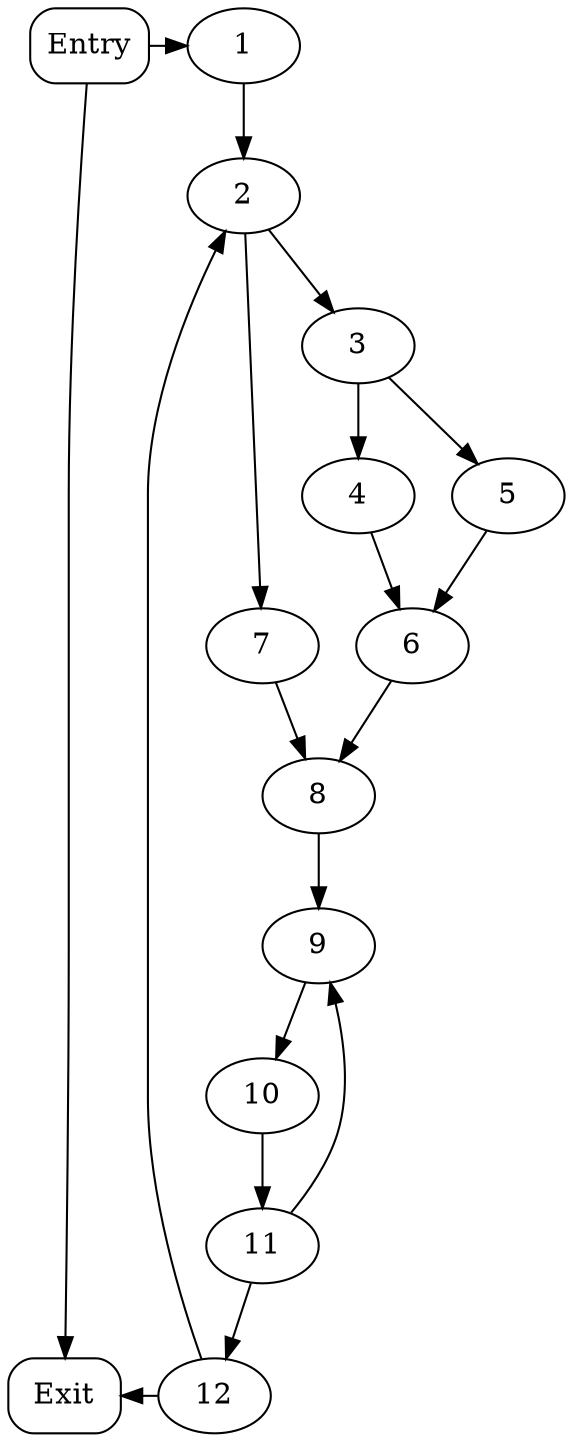 digraph {
  subgraph {
    node[style=rounded,shape=box]
    Entry
    Exit
  }
  subgraph {
    graph[rank=same]
    Entry 1
  }
  subgraph {
    graph[rank=same]
    Exit 12
  }
  Entry -> 1 -> 2 -> 7 -> 8 -> 9 -> 10 -> 11 -> 12
  2 -> 3 -> 4 -> 6 -> 8
  3 -> 5 -> 6
  11 -> 9
  12 -> 2
  Exit -> 12 [dir=back]
  Entry -> Exit [constraint=false]
}